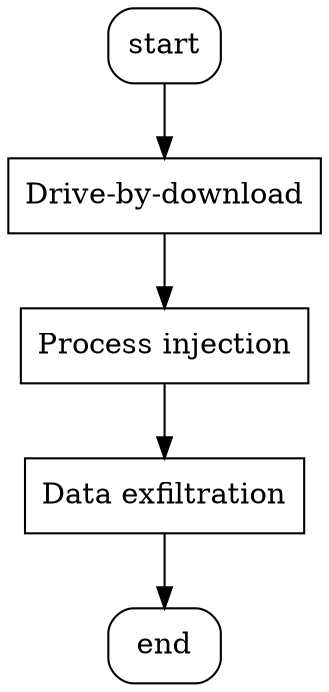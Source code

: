 digraph simple05 {
    // nodes
    1[label="start",shape=box,style=rounded];
    2[label="Drive-by-download",shape=box];
		//P1//
    3[label="Process injection",shape=box];
		//P2;P3
		//P1=>P2//
    4[label="Data exfiltration",shape=box];
		//P4;F1
		//P3=>P4//
    6[label="end",shape=box,style=rounded];

    // edges
    1->2->3->4->6;
}
